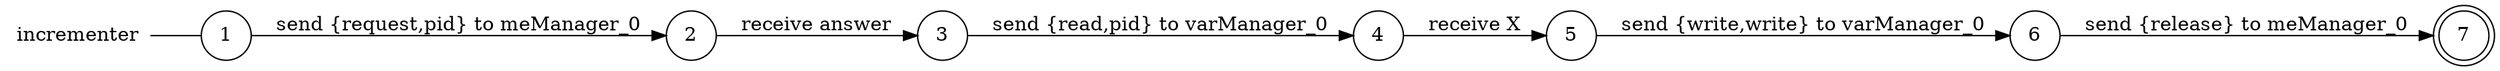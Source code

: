 digraph incrementer {
	rankdir="LR";
	n_0 [label="incrementer", shape="plaintext"];
	n_1 [id="5", shape=circle, label="6"];
	n_2 [id="6", shape=circle, label="2"];
	n_3 [id="1", shape=circle, label="1"];
	n_0 -> n_3 [arrowhead=none];
	n_4 [id="2", shape=circle, label="4"];
	n_5 [id="4", shape=doublecircle, label="7"];
	n_6 [id="7", shape=circle, label="3"];
	n_7 [id="3", shape=circle, label="5"];

	n_1 -> n_5 [id="[$e|2]", label="send {release} to meManager_0"];
	n_6 -> n_4 [id="[$e|3]", label="send {read,pid} to varManager_0"];
	n_4 -> n_7 [id="[$e|4]", label="receive X"];
	n_3 -> n_2 [id="[$e|1]", label="send {request,pid} to meManager_0"];
	n_7 -> n_1 [id="[$e|0]", label="send {write,write} to varManager_0"];
	n_2 -> n_6 [id="[$e|5]", label="receive answer"];
}
